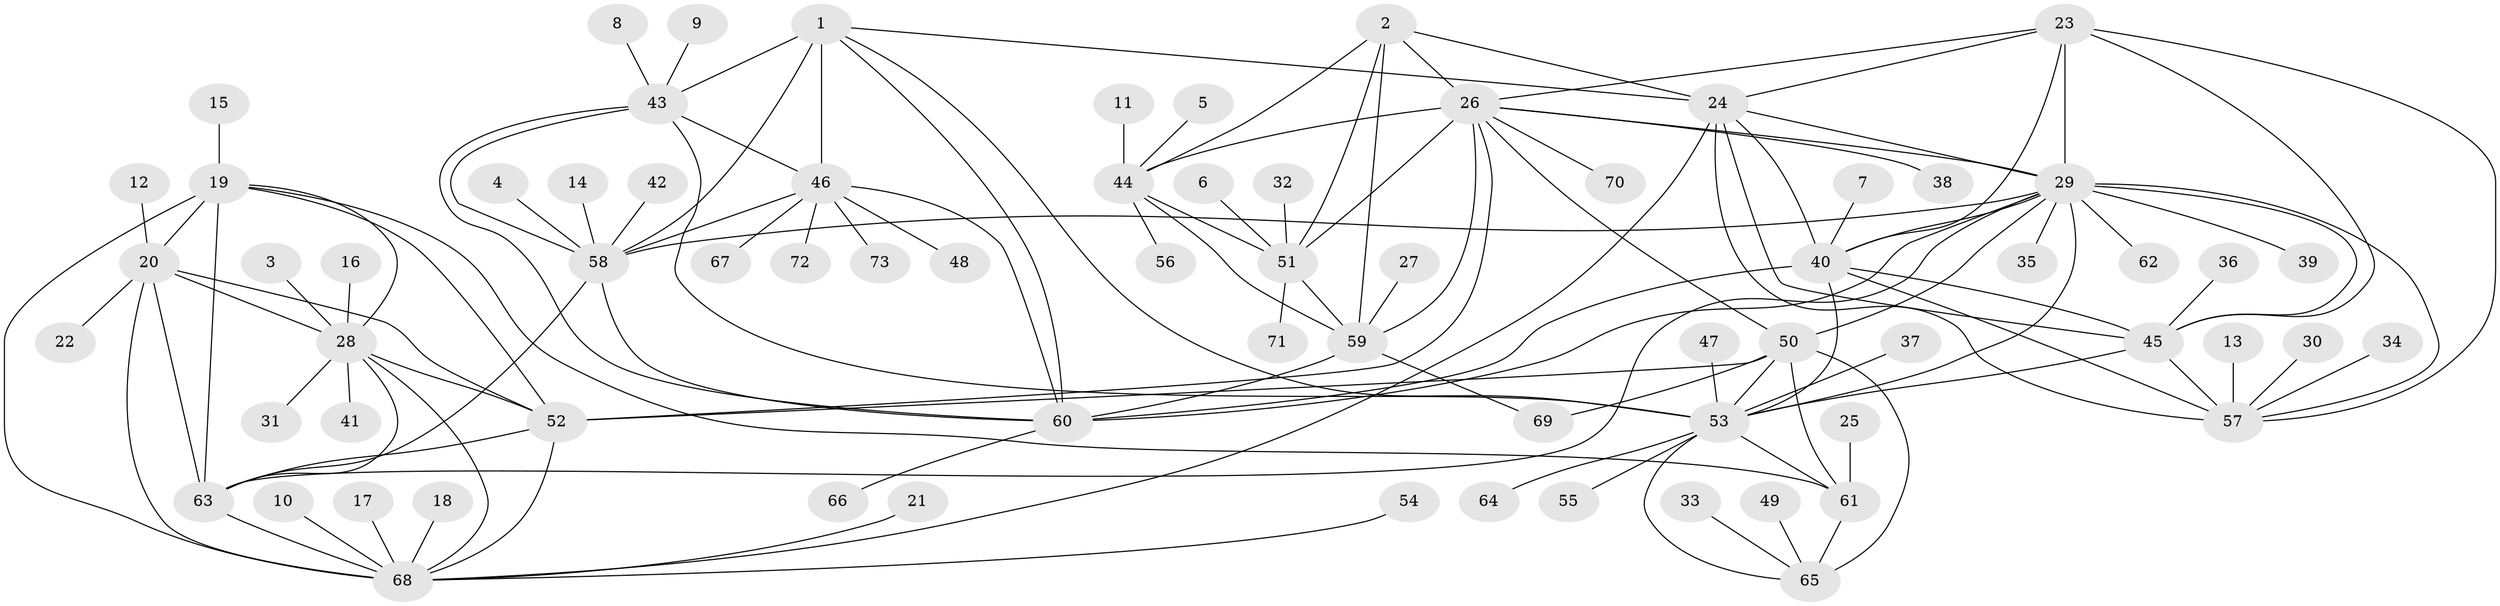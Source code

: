 // original degree distribution, {6: 0.02054794520547945, 11: 0.03424657534246575, 10: 0.0547945205479452, 13: 0.00684931506849315, 8: 0.03424657534246575, 9: 0.0273972602739726, 7: 0.0273972602739726, 15: 0.00684931506849315, 14: 0.0136986301369863, 12: 0.0136986301369863, 1: 0.5958904109589042, 2: 0.13013698630136986, 3: 0.0273972602739726, 4: 0.00684931506849315}
// Generated by graph-tools (version 1.1) at 2025/26/03/09/25 03:26:47]
// undirected, 73 vertices, 125 edges
graph export_dot {
graph [start="1"]
  node [color=gray90,style=filled];
  1;
  2;
  3;
  4;
  5;
  6;
  7;
  8;
  9;
  10;
  11;
  12;
  13;
  14;
  15;
  16;
  17;
  18;
  19;
  20;
  21;
  22;
  23;
  24;
  25;
  26;
  27;
  28;
  29;
  30;
  31;
  32;
  33;
  34;
  35;
  36;
  37;
  38;
  39;
  40;
  41;
  42;
  43;
  44;
  45;
  46;
  47;
  48;
  49;
  50;
  51;
  52;
  53;
  54;
  55;
  56;
  57;
  58;
  59;
  60;
  61;
  62;
  63;
  64;
  65;
  66;
  67;
  68;
  69;
  70;
  71;
  72;
  73;
  1 -- 24 [weight=1.0];
  1 -- 43 [weight=3.0];
  1 -- 46 [weight=3.0];
  1 -- 53 [weight=1.0];
  1 -- 58 [weight=3.0];
  1 -- 60 [weight=3.0];
  2 -- 24 [weight=1.0];
  2 -- 26 [weight=2.0];
  2 -- 44 [weight=1.0];
  2 -- 51 [weight=1.0];
  2 -- 59 [weight=2.0];
  3 -- 28 [weight=1.0];
  4 -- 58 [weight=1.0];
  5 -- 44 [weight=1.0];
  6 -- 51 [weight=1.0];
  7 -- 40 [weight=1.0];
  8 -- 43 [weight=1.0];
  9 -- 43 [weight=1.0];
  10 -- 68 [weight=1.0];
  11 -- 44 [weight=1.0];
  12 -- 20 [weight=1.0];
  13 -- 57 [weight=1.0];
  14 -- 58 [weight=1.0];
  15 -- 19 [weight=1.0];
  16 -- 28 [weight=1.0];
  17 -- 68 [weight=1.0];
  18 -- 68 [weight=1.0];
  19 -- 20 [weight=2.0];
  19 -- 28 [weight=1.0];
  19 -- 52 [weight=1.0];
  19 -- 61 [weight=1.0];
  19 -- 63 [weight=1.0];
  19 -- 68 [weight=1.0];
  20 -- 22 [weight=1.0];
  20 -- 28 [weight=2.0];
  20 -- 52 [weight=2.0];
  20 -- 63 [weight=2.0];
  20 -- 68 [weight=2.0];
  21 -- 68 [weight=1.0];
  23 -- 24 [weight=1.0];
  23 -- 26 [weight=1.0];
  23 -- 29 [weight=1.0];
  23 -- 40 [weight=1.0];
  23 -- 45 [weight=1.0];
  23 -- 57 [weight=2.0];
  24 -- 29 [weight=1.0];
  24 -- 40 [weight=1.0];
  24 -- 45 [weight=1.0];
  24 -- 57 [weight=2.0];
  24 -- 68 [weight=1.0];
  25 -- 61 [weight=1.0];
  26 -- 29 [weight=1.0];
  26 -- 38 [weight=1.0];
  26 -- 44 [weight=2.0];
  26 -- 50 [weight=1.0];
  26 -- 51 [weight=2.0];
  26 -- 52 [weight=1.0];
  26 -- 59 [weight=4.0];
  26 -- 70 [weight=1.0];
  27 -- 59 [weight=1.0];
  28 -- 31 [weight=1.0];
  28 -- 41 [weight=1.0];
  28 -- 52 [weight=1.0];
  28 -- 63 [weight=1.0];
  28 -- 68 [weight=1.0];
  29 -- 35 [weight=1.0];
  29 -- 39 [weight=1.0];
  29 -- 40 [weight=1.0];
  29 -- 45 [weight=1.0];
  29 -- 50 [weight=1.0];
  29 -- 53 [weight=1.0];
  29 -- 57 [weight=2.0];
  29 -- 58 [weight=1.0];
  29 -- 60 [weight=1.0];
  29 -- 62 [weight=1.0];
  29 -- 63 [weight=1.0];
  30 -- 57 [weight=1.0];
  32 -- 51 [weight=1.0];
  33 -- 65 [weight=1.0];
  34 -- 57 [weight=1.0];
  36 -- 45 [weight=1.0];
  37 -- 53 [weight=1.0];
  40 -- 45 [weight=1.0];
  40 -- 53 [weight=1.0];
  40 -- 57 [weight=2.0];
  40 -- 60 [weight=1.0];
  42 -- 58 [weight=1.0];
  43 -- 46 [weight=1.0];
  43 -- 53 [weight=2.0];
  43 -- 58 [weight=1.0];
  43 -- 60 [weight=1.0];
  44 -- 51 [weight=1.0];
  44 -- 56 [weight=1.0];
  44 -- 59 [weight=2.0];
  45 -- 53 [weight=1.0];
  45 -- 57 [weight=2.0];
  46 -- 48 [weight=1.0];
  46 -- 58 [weight=1.0];
  46 -- 60 [weight=1.0];
  46 -- 67 [weight=1.0];
  46 -- 72 [weight=1.0];
  46 -- 73 [weight=1.0];
  47 -- 53 [weight=1.0];
  49 -- 65 [weight=1.0];
  50 -- 52 [weight=1.0];
  50 -- 53 [weight=2.0];
  50 -- 61 [weight=2.0];
  50 -- 65 [weight=2.0];
  50 -- 69 [weight=1.0];
  51 -- 59 [weight=2.0];
  51 -- 71 [weight=1.0];
  52 -- 63 [weight=1.0];
  52 -- 68 [weight=1.0];
  53 -- 55 [weight=1.0];
  53 -- 61 [weight=4.0];
  53 -- 64 [weight=1.0];
  53 -- 65 [weight=4.0];
  54 -- 68 [weight=1.0];
  58 -- 60 [weight=1.0];
  58 -- 63 [weight=1.0];
  59 -- 60 [weight=1.0];
  59 -- 69 [weight=1.0];
  60 -- 66 [weight=1.0];
  61 -- 65 [weight=4.0];
  63 -- 68 [weight=1.0];
}
